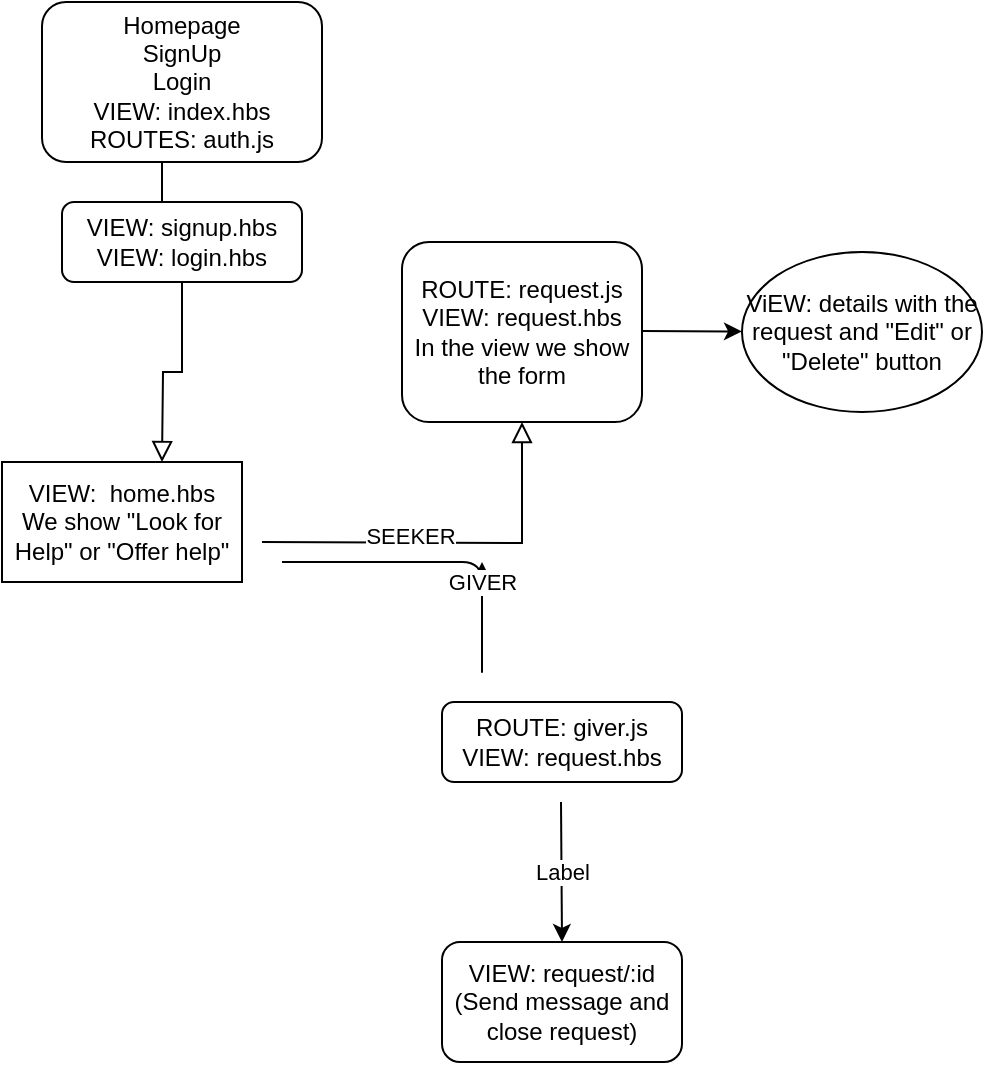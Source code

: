 <mxfile version="14.3.1" type="github">
  <diagram id="C5RBs43oDa-KdzZeNtuy" name="Page-1">
    <mxGraphModel dx="477" dy="1693" grid="1" gridSize="10" guides="1" tooltips="1" connect="1" arrows="1" fold="1" page="1" pageScale="1" pageWidth="827" pageHeight="1169" math="0" shadow="0">
      <root>
        <mxCell id="WIyWlLk6GJQsqaUBKTNV-0" />
        <mxCell id="WIyWlLk6GJQsqaUBKTNV-1" parent="WIyWlLk6GJQsqaUBKTNV-0" />
        <mxCell id="WIyWlLk6GJQsqaUBKTNV-2" value="" style="rounded=0;html=1;jettySize=auto;orthogonalLoop=1;fontSize=11;endArrow=block;endFill=0;endSize=8;strokeWidth=1;shadow=0;labelBackgroundColor=none;edgeStyle=orthogonalEdgeStyle;" parent="WIyWlLk6GJQsqaUBKTNV-1" source="WIyWlLk6GJQsqaUBKTNV-3" edge="1">
          <mxGeometry relative="1" as="geometry">
            <mxPoint x="220" y="210" as="targetPoint" />
          </mxGeometry>
        </mxCell>
        <mxCell id="NH9nlD8UkO0IdOkO3Rdc-1" value="" style="edgeStyle=orthogonalEdgeStyle;rounded=0;orthogonalLoop=1;jettySize=auto;html=1;" edge="1" parent="WIyWlLk6GJQsqaUBKTNV-1" source="WIyWlLk6GJQsqaUBKTNV-3">
          <mxGeometry relative="1" as="geometry">
            <mxPoint x="230" y="50" as="targetPoint" />
            <Array as="points">
              <mxPoint x="220" y="50" />
            </Array>
          </mxGeometry>
        </mxCell>
        <mxCell id="WIyWlLk6GJQsqaUBKTNV-3" value="VIEW: signup.hbs&lt;br&gt;VIEW: login.hbs" style="rounded=1;whiteSpace=wrap;html=1;fontSize=12;glass=0;strokeWidth=1;shadow=0;" parent="WIyWlLk6GJQsqaUBKTNV-1" vertex="1">
          <mxGeometry x="170" y="80" width="120" height="40" as="geometry" />
        </mxCell>
        <mxCell id="WIyWlLk6GJQsqaUBKTNV-5" value="" style="edgeStyle=orthogonalEdgeStyle;rounded=0;html=1;jettySize=auto;orthogonalLoop=1;fontSize=11;endArrow=block;endFill=0;endSize=8;strokeWidth=1;shadow=0;labelBackgroundColor=none;" parent="WIyWlLk6GJQsqaUBKTNV-1" target="WIyWlLk6GJQsqaUBKTNV-7" edge="1">
          <mxGeometry y="10" relative="1" as="geometry">
            <mxPoint as="offset" />
            <mxPoint x="270" y="250" as="sourcePoint" />
          </mxGeometry>
        </mxCell>
        <mxCell id="NH9nlD8UkO0IdOkO3Rdc-6" value="SEEKER" style="edgeLabel;html=1;align=center;verticalAlign=middle;resizable=0;points=[];" vertex="1" connectable="0" parent="WIyWlLk6GJQsqaUBKTNV-5">
          <mxGeometry x="-0.221" y="4" relative="1" as="geometry">
            <mxPoint as="offset" />
          </mxGeometry>
        </mxCell>
        <mxCell id="WIyWlLk6GJQsqaUBKTNV-7" value="ROUTE: request.js&lt;br&gt;VIEW: request.hbs&lt;br&gt;In the view we show the form" style="rounded=1;whiteSpace=wrap;html=1;fontSize=12;glass=0;strokeWidth=1;shadow=0;" parent="WIyWlLk6GJQsqaUBKTNV-1" vertex="1">
          <mxGeometry x="340" y="100" width="120" height="90" as="geometry" />
        </mxCell>
        <mxCell id="WIyWlLk6GJQsqaUBKTNV-12" value="ROUTE: giver.js&lt;br&gt;VIEW: request.hbs" style="rounded=1;whiteSpace=wrap;html=1;fontSize=12;glass=0;strokeWidth=1;shadow=0;" parent="WIyWlLk6GJQsqaUBKTNV-1" vertex="1">
          <mxGeometry x="360" y="330" width="120" height="40" as="geometry" />
        </mxCell>
        <mxCell id="NH9nlD8UkO0IdOkO3Rdc-0" value="Homepage&lt;br&gt;SignUp&lt;br&gt;Login&lt;br&gt;VIEW: index.hbs&lt;br&gt;ROUTES: auth.js" style="whiteSpace=wrap;html=1;rounded=1;shadow=0;strokeWidth=1;glass=0;" vertex="1" parent="WIyWlLk6GJQsqaUBKTNV-1">
          <mxGeometry x="160" y="-20" width="140" height="80" as="geometry" />
        </mxCell>
        <mxCell id="NH9nlD8UkO0IdOkO3Rdc-2" value="VIEW:&amp;nbsp; home.hbs&lt;br&gt;We show &quot;Look for Help&quot; or &quot;Offer help&quot;" style="rounded=0;whiteSpace=wrap;html=1;" vertex="1" parent="WIyWlLk6GJQsqaUBKTNV-1">
          <mxGeometry x="140" y="210" width="120" height="60" as="geometry" />
        </mxCell>
        <mxCell id="NH9nlD8UkO0IdOkO3Rdc-4" value="" style="endArrow=classic;html=1;" edge="1" parent="WIyWlLk6GJQsqaUBKTNV-1">
          <mxGeometry relative="1" as="geometry">
            <mxPoint x="280" y="260" as="sourcePoint" />
            <mxPoint x="380" y="260" as="targetPoint" />
            <Array as="points">
              <mxPoint x="380" y="260" />
              <mxPoint x="380" y="320" />
            </Array>
          </mxGeometry>
        </mxCell>
        <mxCell id="NH9nlD8UkO0IdOkO3Rdc-5" value="GIVER" style="edgeLabel;resizable=0;html=1;align=center;verticalAlign=middle;" connectable="0" vertex="1" parent="NH9nlD8UkO0IdOkO3Rdc-4">
          <mxGeometry relative="1" as="geometry" />
        </mxCell>
        <mxCell id="NH9nlD8UkO0IdOkO3Rdc-7" value="" style="endArrow=classic;html=1;" edge="1" parent="WIyWlLk6GJQsqaUBKTNV-1">
          <mxGeometry relative="1" as="geometry">
            <mxPoint x="419.5" y="380" as="sourcePoint" />
            <mxPoint x="420" y="450" as="targetPoint" />
          </mxGeometry>
        </mxCell>
        <mxCell id="NH9nlD8UkO0IdOkO3Rdc-8" value="Label" style="edgeLabel;resizable=0;html=1;align=center;verticalAlign=middle;" connectable="0" vertex="1" parent="NH9nlD8UkO0IdOkO3Rdc-7">
          <mxGeometry relative="1" as="geometry" />
        </mxCell>
        <mxCell id="NH9nlD8UkO0IdOkO3Rdc-9" value="VIEW: request/:id (Send message and close request)" style="rounded=1;whiteSpace=wrap;html=1;" vertex="1" parent="WIyWlLk6GJQsqaUBKTNV-1">
          <mxGeometry x="360" y="450" width="120" height="60" as="geometry" />
        </mxCell>
        <mxCell id="NH9nlD8UkO0IdOkO3Rdc-16" value="" style="endArrow=classic;html=1;" edge="1" parent="WIyWlLk6GJQsqaUBKTNV-1" target="NH9nlD8UkO0IdOkO3Rdc-18">
          <mxGeometry relative="1" as="geometry">
            <mxPoint x="460" y="144.5" as="sourcePoint" />
            <mxPoint x="560" y="144.5" as="targetPoint" />
          </mxGeometry>
        </mxCell>
        <mxCell id="NH9nlD8UkO0IdOkO3Rdc-18" value="ViEW: details with the request and &quot;Edit&quot; or &quot;Delete&quot; button" style="ellipse;whiteSpace=wrap;html=1;" vertex="1" parent="WIyWlLk6GJQsqaUBKTNV-1">
          <mxGeometry x="510" y="105" width="120" height="80" as="geometry" />
        </mxCell>
      </root>
    </mxGraphModel>
  </diagram>
</mxfile>
